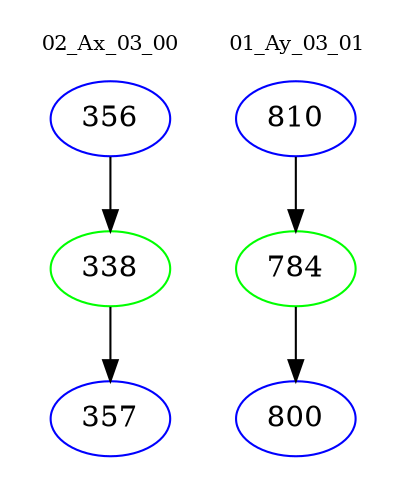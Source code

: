 digraph{
subgraph cluster_0 {
color = white
label = "02_Ax_03_00";
fontsize=10;
T0_356 [label="356", color="blue"]
T0_356 -> T0_338 [color="black"]
T0_338 [label="338", color="green"]
T0_338 -> T0_357 [color="black"]
T0_357 [label="357", color="blue"]
}
subgraph cluster_1 {
color = white
label = "01_Ay_03_01";
fontsize=10;
T1_810 [label="810", color="blue"]
T1_810 -> T1_784 [color="black"]
T1_784 [label="784", color="green"]
T1_784 -> T1_800 [color="black"]
T1_800 [label="800", color="blue"]
}
}
